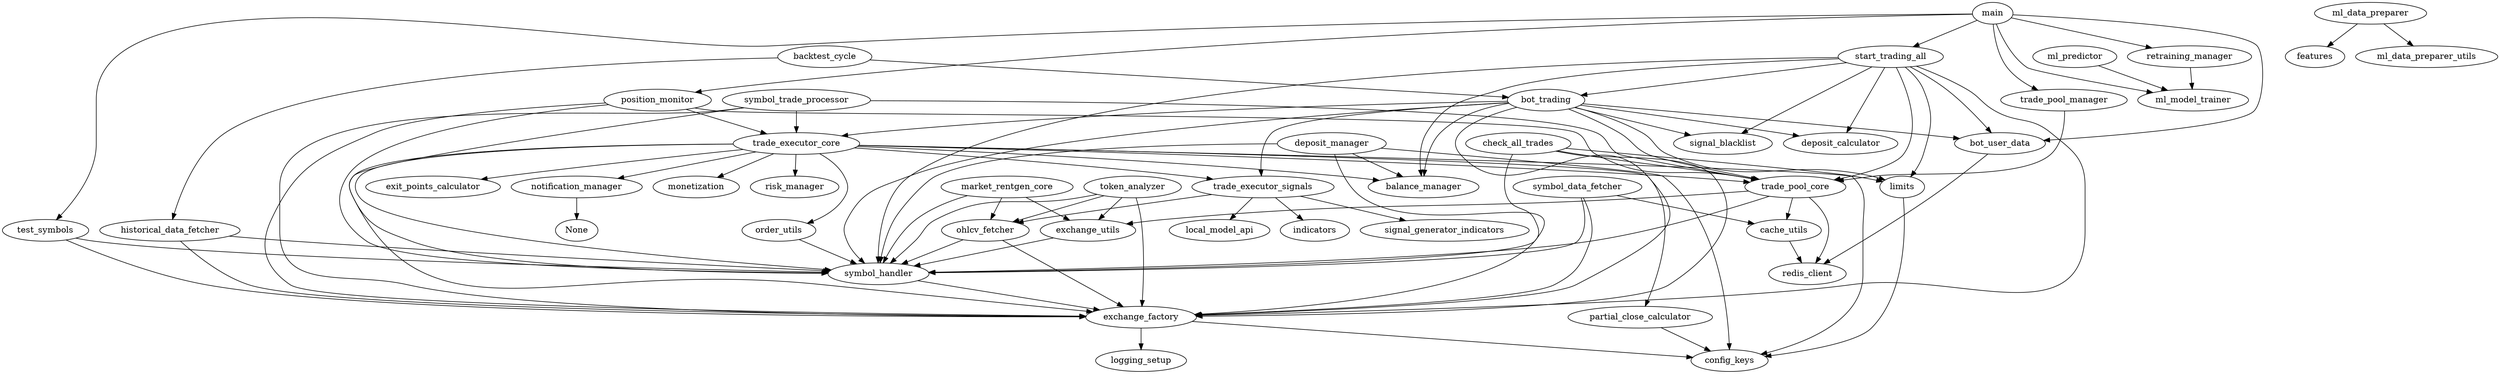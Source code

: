 digraph trading_bot {
    // Core Trading Logic
    trade_executor_core -> exchange_factory;
    trade_executor_core -> order_utils;
    trade_executor_core -> trade_executor_signals;
    trade_executor_core -> limits;
    trade_executor_core -> trade_pool_core;
    trade_executor_core -> exit_points_calculator;
    trade_executor_core -> monetization;
    trade_executor_core -> partial_close_calculator;
    trade_executor_core -> risk_manager;
    trade_executor_core -> balance_manager;
    trade_executor_core -> symbol_handler;
    trade_executor_core -> notification_manager;

    trade_executor_signals -> signal_generator_indicators;
    trade_executor_signals -> ohlcv_fetcher;
    trade_executor_signals -> local_model_api;
    trade_executor_signals -> indicators;

    bot_trading -> trade_executor_core;
    bot_trading -> trade_executor_signals;
    bot_trading -> bot_user_data;
    bot_trading -> limits;
    bot_trading -> balance_manager;
    bot_trading -> exchange_factory;
    bot_trading -> trade_pool_core;
    bot_trading -> deposit_calculator;
    bot_trading -> signal_blacklist;
    bot_trading -> symbol_handler;

    start_trading_all -> bot_trading;
    start_trading_all -> bot_user_data;
    start_trading_all -> limits;
    start_trading_all -> trade_pool_core;
    start_trading_all -> exchange_factory;
    start_trading_all -> balance_manager;
    start_trading_all -> deposit_calculator;
    start_trading_all -> signal_blacklist;
    start_trading_all -> symbol_handler;

    // Entry Point
    main -> start_trading_all;
    main -> bot_user_data;
    main -> test_symbols;
    main -> trade_pool_manager;
    main -> position_monitor;
    main -> retraining_manager;
    main -> ml_model_trainer;

    // Supporting Modules
    check_all_trades -> config_keys;
    check_all_trades -> exchange_factory;
    check_all_trades -> trade_pool_core;
    check_all_trades -> symbol_handler;

    deposit_manager -> config_keys;
    deposit_manager -> exchange_factory;
    deposit_manager -> balance_manager;
    deposit_manager -> symbol_handler;

    exchange_factory -> logging_setup;
    exchange_factory -> config_keys;

    exchange_utils -> symbol_handler;

    limits -> config_keys;

    market_rentgen_core -> exchange_utils;
    market_rentgen_core -> ohlcv_fetcher;
    market_rentgen_core -> symbol_handler;

    ml_data_preparer -> features;
    ml_data_preparer -> ml_data_preparer_utils;

    ml_predictor -> ml_model_trainer;

    ohlcv_fetcher -> exchange_factory;
    ohlcv_fetcher -> symbol_handler;

    order_utils -> symbol_handler;

    partial_close_calculator -> config_keys;

    position_monitor -> exchange_factory;
    position_monitor -> trade_pool_core;
    position_monitor -> trade_executor_core;
    position_monitor -> symbol_handler;

    retraining_manager -> ml_model_trainer;

    symbol_data_fetcher -> exchange_factory;
    symbol_data_fetcher -> symbol_handler;
    symbol_data_fetcher -> cache_utils;

    symbol_handler -> exchange_factory;

    symbol_trade_processor -> exchange_factory;
    symbol_trade_processor -> trade_pool_core;
    symbol_trade_processor -> trade_executor_core;
    symbol_trade_processor -> symbol_handler;

    test_symbols -> exchange_factory;
    test_symbols -> symbol_handler;

    token_analyzer -> exchange_factory;
    token_analyzer -> exchange_utils;
    token_analyzer -> ohlcv_fetcher;
    token_analyzer -> symbol_handler;

    trade_pool_core -> redis_client;
    trade_pool_core -> cache_utils;
    trade_pool_core -> exchange_utils;
    trade_pool_core -> symbol_handler;

    trade_pool_manager -> trade_pool_core;

    backtest_cycle -> bot_trading;
    backtest_cycle -> historical_data_fetcher;

    bot_user_data -> redis_client;

    cache_utils -> redis_client;

    historical_data_fetcher -> exchange_factory;
    historical_data_fetcher -> symbol_handler;

    notification_manager -> None;
}
